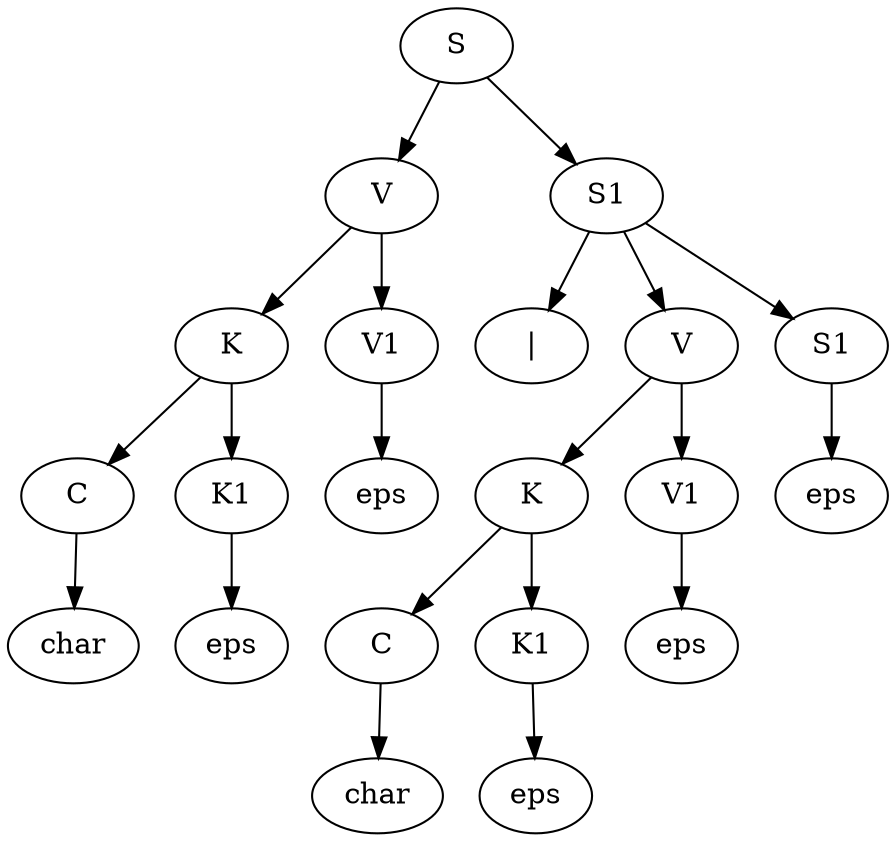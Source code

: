 digraph G {
0 [label = "S"]
1 [label = "V"]
0 -> 1
2 [label = "K"]
1 -> 2
3 [label = "C"]
2 -> 3
4 [label = "char"]
3 -> 4
5 [label = "K1"]
2 -> 5
6 [label = "eps"]
5 -> 6
7 [label = "V1"]
1 -> 7
8 [label = "eps"]
7 -> 8
9 [label = "S1"]
0 -> 9
10 [label = "|"]
9 -> 10
11 [label = "V"]
9 -> 11
12 [label = "K"]
11 -> 12
13 [label = "C"]
12 -> 13
14 [label = "char"]
13 -> 14
15 [label = "K1"]
12 -> 15
16 [label = "eps"]
15 -> 16
17 [label = "V1"]
11 -> 17
18 [label = "eps"]
17 -> 18
19 [label = "S1"]
9 -> 19
20 [label = "eps"]
19 -> 20
}